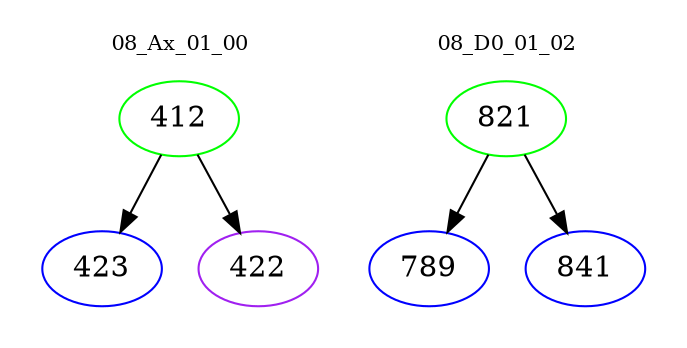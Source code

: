 digraph{
subgraph cluster_0 {
color = white
label = "08_Ax_01_00";
fontsize=10;
T0_412 [label="412", color="green"]
T0_412 -> T0_423 [color="black"]
T0_423 [label="423", color="blue"]
T0_412 -> T0_422 [color="black"]
T0_422 [label="422", color="purple"]
}
subgraph cluster_1 {
color = white
label = "08_D0_01_02";
fontsize=10;
T1_821 [label="821", color="green"]
T1_821 -> T1_789 [color="black"]
T1_789 [label="789", color="blue"]
T1_821 -> T1_841 [color="black"]
T1_841 [label="841", color="blue"]
}
}
